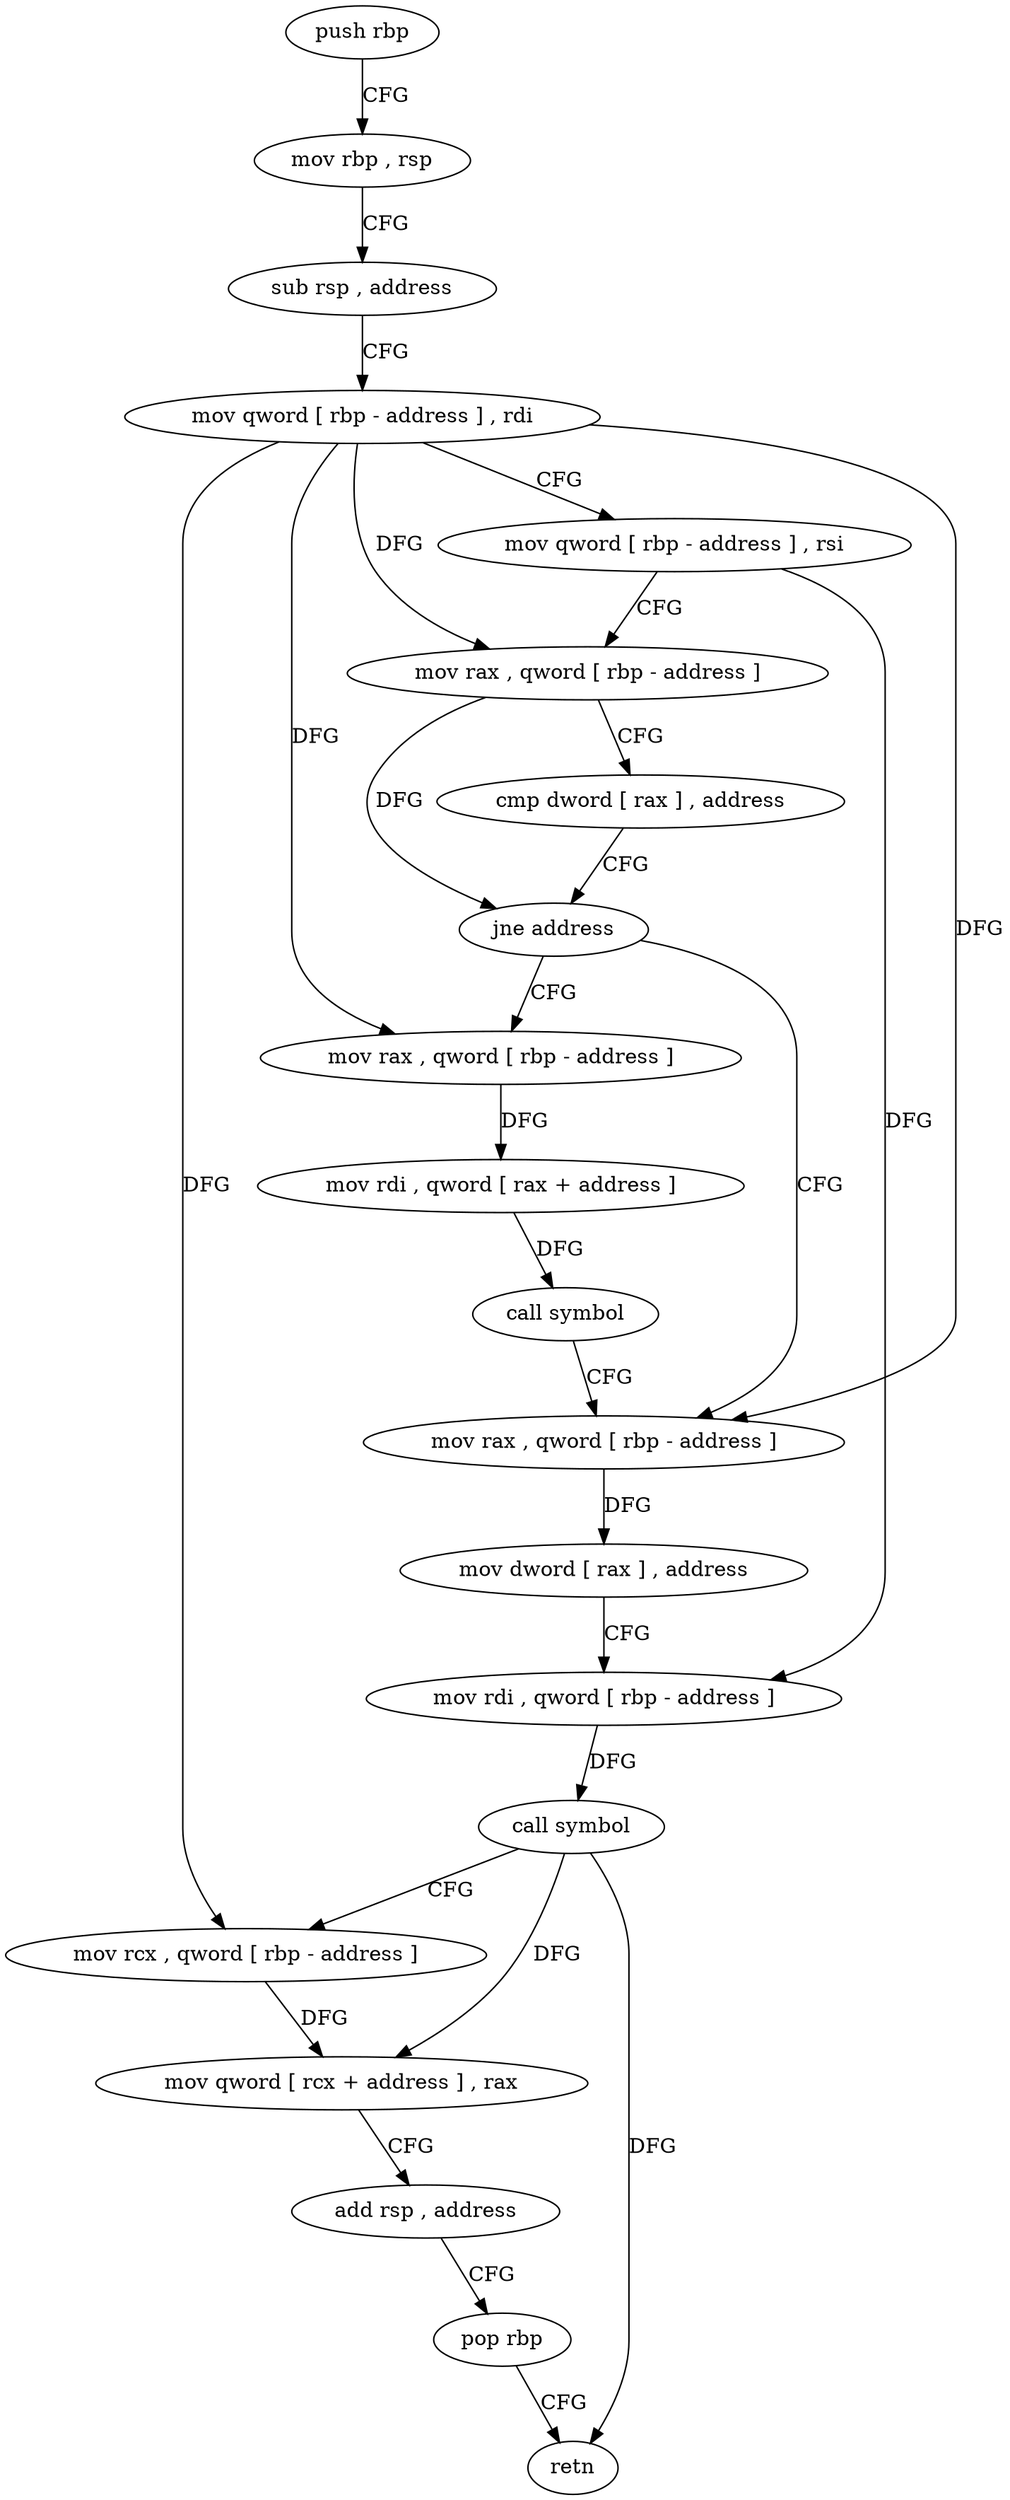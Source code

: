 digraph "func" {
"138496" [label = "push rbp" ]
"138497" [label = "mov rbp , rsp" ]
"138500" [label = "sub rsp , address" ]
"138504" [label = "mov qword [ rbp - address ] , rdi" ]
"138508" [label = "mov qword [ rbp - address ] , rsi" ]
"138512" [label = "mov rax , qword [ rbp - address ]" ]
"138516" [label = "cmp dword [ rax ] , address" ]
"138519" [label = "jne address" ]
"138538" [label = "mov rax , qword [ rbp - address ]" ]
"138525" [label = "mov rax , qword [ rbp - address ]" ]
"138542" [label = "mov dword [ rax ] , address" ]
"138548" [label = "mov rdi , qword [ rbp - address ]" ]
"138552" [label = "call symbol" ]
"138557" [label = "mov rcx , qword [ rbp - address ]" ]
"138561" [label = "mov qword [ rcx + address ] , rax" ]
"138565" [label = "add rsp , address" ]
"138569" [label = "pop rbp" ]
"138570" [label = "retn" ]
"138529" [label = "mov rdi , qword [ rax + address ]" ]
"138533" [label = "call symbol" ]
"138496" -> "138497" [ label = "CFG" ]
"138497" -> "138500" [ label = "CFG" ]
"138500" -> "138504" [ label = "CFG" ]
"138504" -> "138508" [ label = "CFG" ]
"138504" -> "138512" [ label = "DFG" ]
"138504" -> "138538" [ label = "DFG" ]
"138504" -> "138557" [ label = "DFG" ]
"138504" -> "138525" [ label = "DFG" ]
"138508" -> "138512" [ label = "CFG" ]
"138508" -> "138548" [ label = "DFG" ]
"138512" -> "138516" [ label = "CFG" ]
"138512" -> "138519" [ label = "DFG" ]
"138516" -> "138519" [ label = "CFG" ]
"138519" -> "138538" [ label = "CFG" ]
"138519" -> "138525" [ label = "CFG" ]
"138538" -> "138542" [ label = "DFG" ]
"138525" -> "138529" [ label = "DFG" ]
"138542" -> "138548" [ label = "CFG" ]
"138548" -> "138552" [ label = "DFG" ]
"138552" -> "138557" [ label = "CFG" ]
"138552" -> "138561" [ label = "DFG" ]
"138552" -> "138570" [ label = "DFG" ]
"138557" -> "138561" [ label = "DFG" ]
"138561" -> "138565" [ label = "CFG" ]
"138565" -> "138569" [ label = "CFG" ]
"138569" -> "138570" [ label = "CFG" ]
"138529" -> "138533" [ label = "DFG" ]
"138533" -> "138538" [ label = "CFG" ]
}
